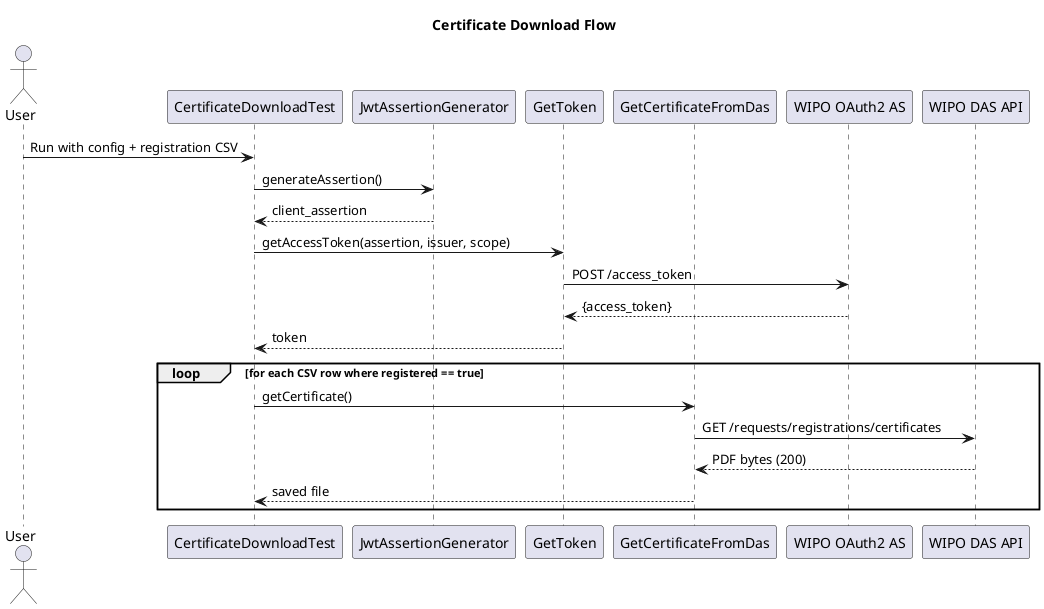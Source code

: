 @startuml
title Certificate Download Flow

actor User
participant "CertificateDownloadTest" as CDT
participant "JwtAssertionGenerator" as JWT
participant "GetToken" as TOK
participant "GetCertificateFromDas" as CERT
participant "WIPO OAuth2 AS" as AS
participant "WIPO DAS API" as DAS

User -> CDT: Run with config + registration CSV
CDT -> JWT: generateAssertion()
JWT --> CDT: client_assertion
CDT -> TOK: getAccessToken(assertion, issuer, scope)
TOK -> AS: POST /access_token
AS --> TOK: {access_token}
TOK --> CDT: token

loop for each CSV row where registered == true
  CDT -> CERT: getCertificate()
  CERT -> DAS: GET /requests/registrations/certificates
  DAS --> CERT: PDF bytes (200)
  CERT --> CDT: saved file
end

@enduml
